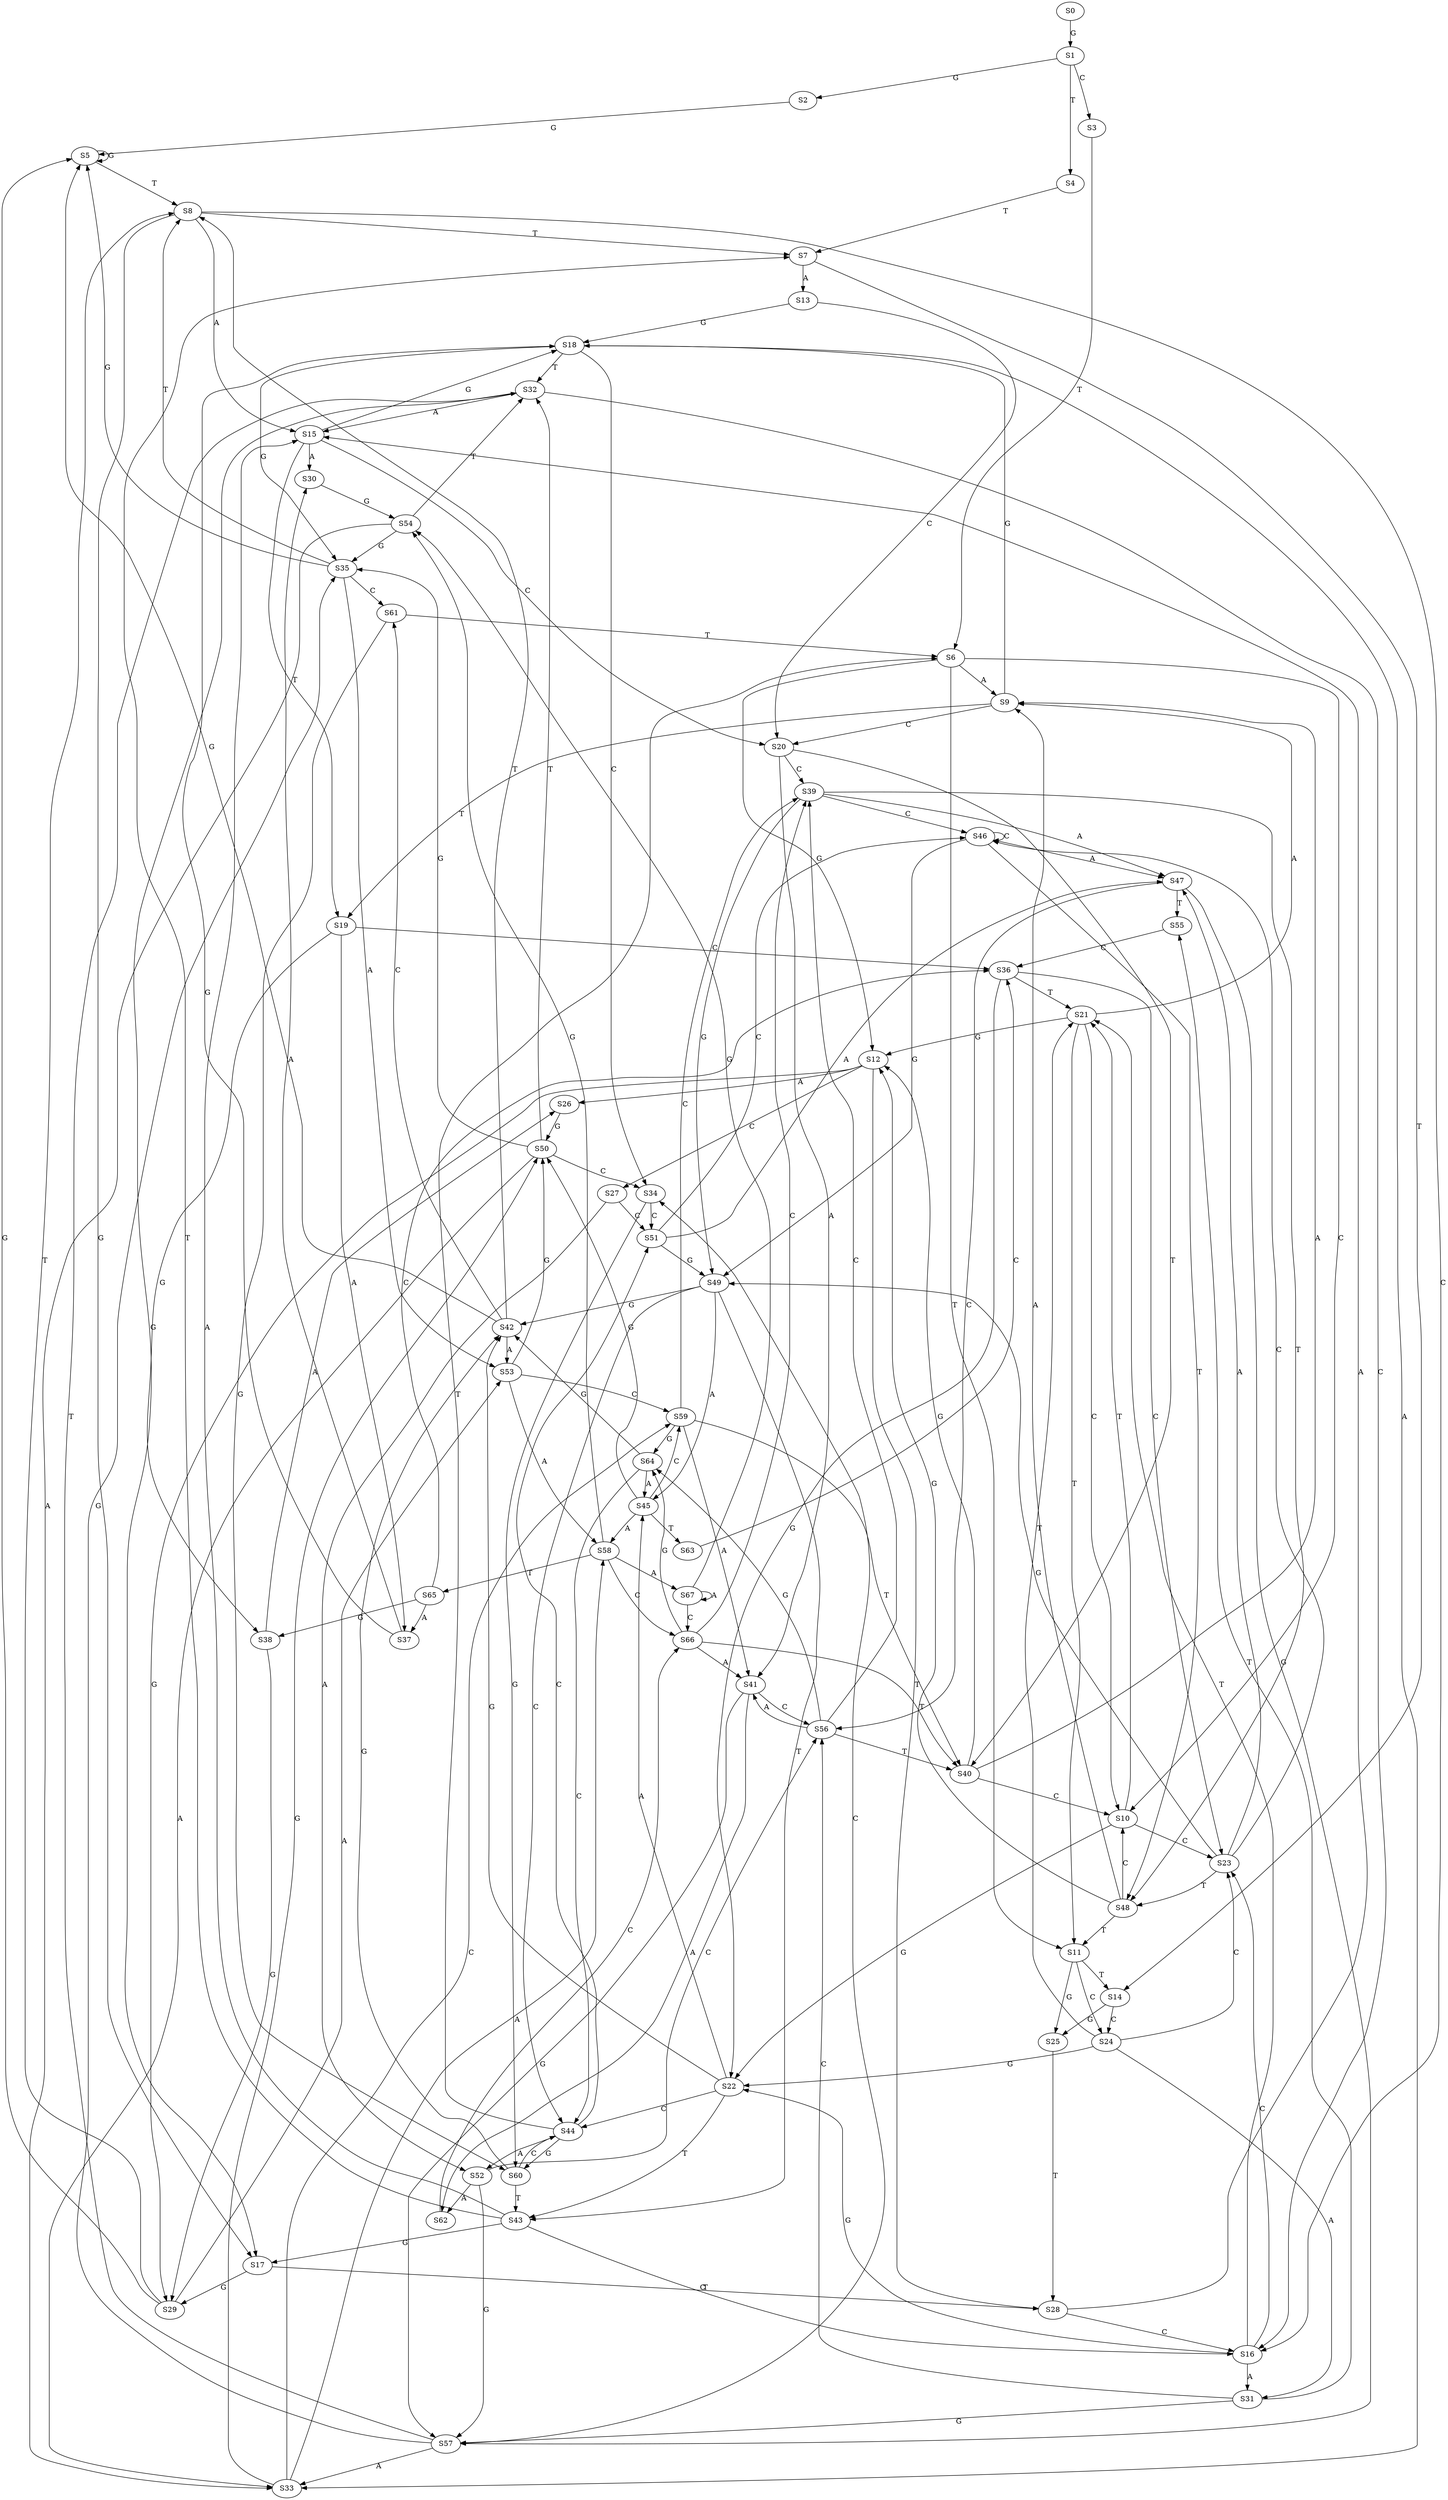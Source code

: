 strict digraph  {
	S0 -> S1 [ label = G ];
	S1 -> S2 [ label = G ];
	S1 -> S3 [ label = C ];
	S1 -> S4 [ label = T ];
	S2 -> S5 [ label = G ];
	S3 -> S6 [ label = T ];
	S4 -> S7 [ label = T ];
	S5 -> S8 [ label = T ];
	S5 -> S5 [ label = G ];
	S6 -> S9 [ label = A ];
	S6 -> S10 [ label = C ];
	S6 -> S11 [ label = T ];
	S6 -> S12 [ label = G ];
	S7 -> S13 [ label = A ];
	S7 -> S14 [ label = T ];
	S8 -> S15 [ label = A ];
	S8 -> S16 [ label = C ];
	S8 -> S17 [ label = G ];
	S8 -> S7 [ label = T ];
	S9 -> S18 [ label = G ];
	S9 -> S19 [ label = T ];
	S9 -> S20 [ label = C ];
	S10 -> S21 [ label = T ];
	S10 -> S22 [ label = G ];
	S10 -> S23 [ label = C ];
	S11 -> S24 [ label = C ];
	S11 -> S25 [ label = G ];
	S11 -> S14 [ label = T ];
	S12 -> S26 [ label = A ];
	S12 -> S27 [ label = C ];
	S12 -> S28 [ label = T ];
	S12 -> S29 [ label = G ];
	S13 -> S20 [ label = C ];
	S13 -> S18 [ label = G ];
	S14 -> S25 [ label = G ];
	S14 -> S24 [ label = C ];
	S15 -> S19 [ label = T ];
	S15 -> S18 [ label = G ];
	S15 -> S30 [ label = A ];
	S15 -> S20 [ label = C ];
	S16 -> S21 [ label = T ];
	S16 -> S22 [ label = G ];
	S16 -> S31 [ label = A ];
	S16 -> S23 [ label = C ];
	S17 -> S28 [ label = T ];
	S17 -> S29 [ label = G ];
	S18 -> S32 [ label = T ];
	S18 -> S33 [ label = A ];
	S18 -> S34 [ label = C ];
	S18 -> S35 [ label = G ];
	S19 -> S36 [ label = C ];
	S19 -> S37 [ label = A ];
	S19 -> S38 [ label = G ];
	S20 -> S39 [ label = C ];
	S20 -> S40 [ label = T ];
	S20 -> S41 [ label = A ];
	S21 -> S12 [ label = G ];
	S21 -> S10 [ label = C ];
	S21 -> S9 [ label = A ];
	S21 -> S11 [ label = T ];
	S22 -> S42 [ label = G ];
	S22 -> S43 [ label = T ];
	S22 -> S44 [ label = C ];
	S22 -> S45 [ label = A ];
	S23 -> S46 [ label = C ];
	S23 -> S47 [ label = A ];
	S23 -> S48 [ label = T ];
	S23 -> S49 [ label = G ];
	S24 -> S31 [ label = A ];
	S24 -> S21 [ label = T ];
	S24 -> S23 [ label = C ];
	S24 -> S22 [ label = G ];
	S25 -> S28 [ label = T ];
	S26 -> S50 [ label = G ];
	S27 -> S51 [ label = C ];
	S27 -> S52 [ label = A ];
	S28 -> S16 [ label = C ];
	S28 -> S15 [ label = A ];
	S29 -> S8 [ label = T ];
	S29 -> S5 [ label = G ];
	S29 -> S53 [ label = A ];
	S30 -> S54 [ label = G ];
	S31 -> S55 [ label = T ];
	S31 -> S56 [ label = C ];
	S31 -> S57 [ label = G ];
	S32 -> S15 [ label = A ];
	S32 -> S16 [ label = C ];
	S32 -> S17 [ label = G ];
	S33 -> S58 [ label = A ];
	S33 -> S59 [ label = C ];
	S33 -> S50 [ label = G ];
	S34 -> S51 [ label = C ];
	S34 -> S60 [ label = G ];
	S35 -> S53 [ label = A ];
	S35 -> S8 [ label = T ];
	S35 -> S61 [ label = C ];
	S35 -> S5 [ label = G ];
	S36 -> S23 [ label = C ];
	S36 -> S22 [ label = G ];
	S36 -> S21 [ label = T ];
	S37 -> S18 [ label = G ];
	S37 -> S30 [ label = A ];
	S38 -> S29 [ label = G ];
	S38 -> S26 [ label = A ];
	S39 -> S46 [ label = C ];
	S39 -> S47 [ label = A ];
	S39 -> S48 [ label = T ];
	S39 -> S49 [ label = G ];
	S40 -> S9 [ label = A ];
	S40 -> S10 [ label = C ];
	S40 -> S12 [ label = G ];
	S41 -> S57 [ label = G ];
	S41 -> S56 [ label = C ];
	S41 -> S62 [ label = A ];
	S42 -> S53 [ label = A ];
	S42 -> S5 [ label = G ];
	S42 -> S61 [ label = C ];
	S42 -> S8 [ label = T ];
	S43 -> S16 [ label = C ];
	S43 -> S15 [ label = A ];
	S43 -> S17 [ label = G ];
	S43 -> S7 [ label = T ];
	S44 -> S60 [ label = G ];
	S44 -> S6 [ label = T ];
	S44 -> S51 [ label = C ];
	S44 -> S52 [ label = A ];
	S45 -> S58 [ label = A ];
	S45 -> S59 [ label = C ];
	S45 -> S50 [ label = G ];
	S45 -> S63 [ label = T ];
	S46 -> S49 [ label = G ];
	S46 -> S46 [ label = C ];
	S46 -> S47 [ label = A ];
	S46 -> S48 [ label = T ];
	S47 -> S57 [ label = G ];
	S47 -> S55 [ label = T ];
	S47 -> S56 [ label = C ];
	S48 -> S9 [ label = A ];
	S48 -> S12 [ label = G ];
	S48 -> S10 [ label = C ];
	S48 -> S11 [ label = T ];
	S49 -> S45 [ label = A ];
	S49 -> S42 [ label = G ];
	S49 -> S43 [ label = T ];
	S49 -> S44 [ label = C ];
	S50 -> S32 [ label = T ];
	S50 -> S33 [ label = A ];
	S50 -> S35 [ label = G ];
	S50 -> S34 [ label = C ];
	S51 -> S49 [ label = G ];
	S51 -> S47 [ label = A ];
	S51 -> S46 [ label = C ];
	S52 -> S57 [ label = G ];
	S52 -> S62 [ label = A ];
	S52 -> S56 [ label = C ];
	S53 -> S58 [ label = A ];
	S53 -> S59 [ label = C ];
	S53 -> S50 [ label = G ];
	S54 -> S32 [ label = T ];
	S54 -> S33 [ label = A ];
	S54 -> S35 [ label = G ];
	S55 -> S36 [ label = C ];
	S56 -> S40 [ label = T ];
	S56 -> S39 [ label = C ];
	S56 -> S41 [ label = A ];
	S56 -> S64 [ label = G ];
	S57 -> S35 [ label = G ];
	S57 -> S32 [ label = T ];
	S57 -> S33 [ label = A ];
	S57 -> S34 [ label = C ];
	S58 -> S65 [ label = T ];
	S58 -> S66 [ label = C ];
	S58 -> S67 [ label = A ];
	S58 -> S54 [ label = G ];
	S59 -> S40 [ label = T ];
	S59 -> S64 [ label = G ];
	S59 -> S39 [ label = C ];
	S59 -> S41 [ label = A ];
	S60 -> S42 [ label = G ];
	S60 -> S44 [ label = C ];
	S60 -> S43 [ label = T ];
	S61 -> S6 [ label = T ];
	S61 -> S60 [ label = G ];
	S62 -> S66 [ label = C ];
	S63 -> S36 [ label = C ];
	S64 -> S42 [ label = G ];
	S64 -> S45 [ label = A ];
	S64 -> S44 [ label = C ];
	S65 -> S37 [ label = A ];
	S65 -> S36 [ label = C ];
	S65 -> S38 [ label = G ];
	S66 -> S41 [ label = A ];
	S66 -> S39 [ label = C ];
	S66 -> S64 [ label = G ];
	S66 -> S40 [ label = T ];
	S67 -> S54 [ label = G ];
	S67 -> S66 [ label = C ];
	S67 -> S67 [ label = A ];
}
